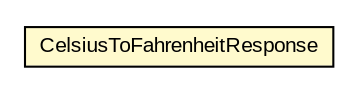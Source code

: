 #!/usr/local/bin/dot
#
# Class diagram 
# Generated by UMLGraph version R5_6-24-gf6e263 (http://www.umlgraph.org/)
#

digraph G {
	edge [fontname="arial",fontsize=10,labelfontname="arial",labelfontsize=10];
	node [fontname="arial",fontsize=10,shape=plaintext];
	nodesep=0.25;
	ranksep=0.5;
	// com.w3schools.webservices.CelsiusToFahrenheitResponse
	c395 [label=<<table title="com.w3schools.webservices.CelsiusToFahrenheitResponse" border="0" cellborder="1" cellspacing="0" cellpadding="2" port="p" bgcolor="lemonChiffon" href="./CelsiusToFahrenheitResponse.html">
		<tr><td><table border="0" cellspacing="0" cellpadding="1">
<tr><td align="center" balign="center"> CelsiusToFahrenheitResponse </td></tr>
		</table></td></tr>
		</table>>, URL="./CelsiusToFahrenheitResponse.html", fontname="arial", fontcolor="black", fontsize=10.0];
}

